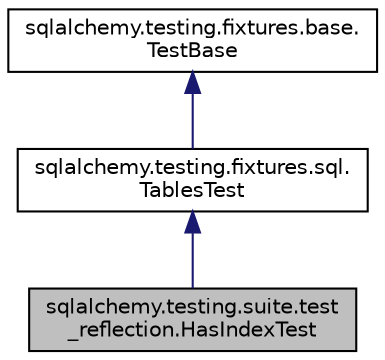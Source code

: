 digraph "sqlalchemy.testing.suite.test_reflection.HasIndexTest"
{
 // LATEX_PDF_SIZE
  edge [fontname="Helvetica",fontsize="10",labelfontname="Helvetica",labelfontsize="10"];
  node [fontname="Helvetica",fontsize="10",shape=record];
  Node1 [label="sqlalchemy.testing.suite.test\l_reflection.HasIndexTest",height=0.2,width=0.4,color="black", fillcolor="grey75", style="filled", fontcolor="black",tooltip=" "];
  Node2 -> Node1 [dir="back",color="midnightblue",fontsize="10",style="solid",fontname="Helvetica"];
  Node2 [label="sqlalchemy.testing.fixtures.sql.\lTablesTest",height=0.2,width=0.4,color="black", fillcolor="white", style="filled",URL="$classsqlalchemy_1_1testing_1_1fixtures_1_1sql_1_1TablesTest.html",tooltip=" "];
  Node3 -> Node2 [dir="back",color="midnightblue",fontsize="10",style="solid",fontname="Helvetica"];
  Node3 [label="sqlalchemy.testing.fixtures.base.\lTestBase",height=0.2,width=0.4,color="black", fillcolor="white", style="filled",URL="$classsqlalchemy_1_1testing_1_1fixtures_1_1base_1_1TestBase.html",tooltip=" "];
}

